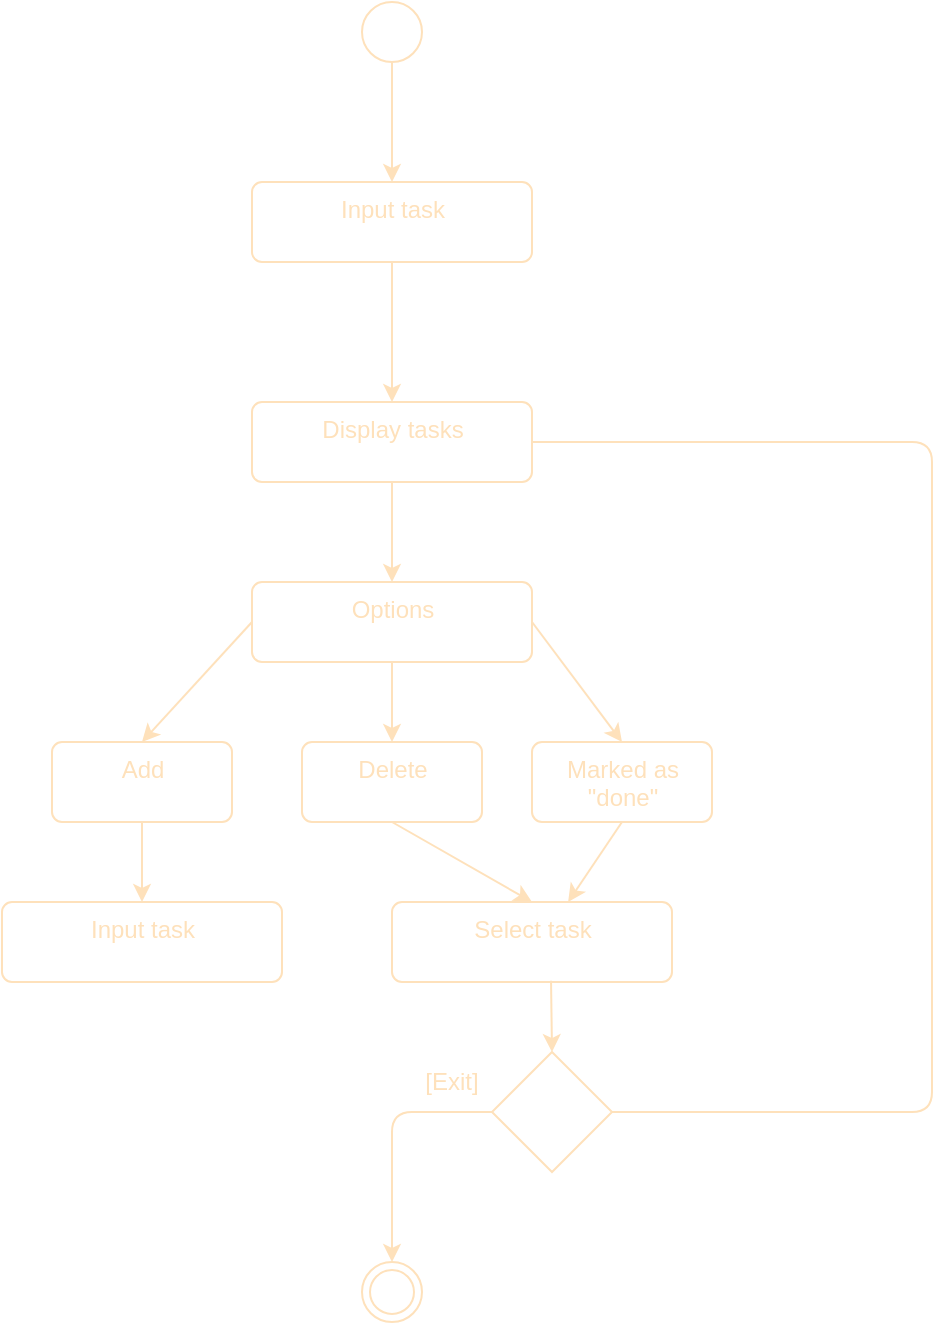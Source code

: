 <mxfile>
    <diagram id="C76TYX4yPWAXpQmmnKHC" name="Page-1">
        <mxGraphModel dx="1067" dy="1717" grid="1" gridSize="10" guides="1" tooltips="1" connect="1" arrows="1" fold="1" page="1" pageScale="1" pageWidth="1654" pageHeight="1169" background="none" math="0" shadow="0">
            <root>
                <mxCell id="0"/>
                <mxCell id="1" parent="0"/>
                <mxCell id="5" style="edgeStyle=none;html=1;entryX=0.5;entryY=0;entryDx=0;entryDy=0;fillColor=none;strokeColor=#fee1bb;fontColor=#fee1bb;" parent="1" source="2" target="4" edge="1">
                    <mxGeometry relative="1" as="geometry"/>
                </mxCell>
                <mxCell id="2" value="" style="ellipse;fillColor=none;strokeColor=#fee1bb;" parent="1" vertex="1">
                    <mxGeometry x="345" y="30" width="30" height="30" as="geometry"/>
                </mxCell>
                <mxCell id="7" style="edgeStyle=none;html=1;entryX=0.5;entryY=0;entryDx=0;entryDy=0;fillColor=none;strokeColor=#fee1bb;fontColor=#fee1bb;" parent="1" source="4" edge="1">
                    <mxGeometry relative="1" as="geometry">
                        <mxPoint x="360" y="230" as="targetPoint"/>
                    </mxGeometry>
                </mxCell>
                <mxCell id="4" value="Input task&lt;br&gt;" style="html=1;align=center;verticalAlign=top;rounded=1;absoluteArcSize=1;arcSize=10;dashed=0;fillColor=none;strokeColor=#fee1bb;fontColor=#fee1bb;" parent="1" vertex="1">
                    <mxGeometry x="290" y="120" width="140" height="40" as="geometry"/>
                </mxCell>
                <mxCell id="29" style="edgeStyle=none;html=1;entryX=0.5;entryY=0;entryDx=0;entryDy=0;fillColor=none;strokeColor=#fee1bb;fontColor=#fee1bb;" parent="1" source="8" target="27" edge="1">
                    <mxGeometry relative="1" as="geometry"/>
                </mxCell>
                <mxCell id="8" value="&lt;font color=&quot;#fee1bb&quot;&gt;Add&lt;/font&gt;" style="html=1;align=center;verticalAlign=top;rounded=1;absoluteArcSize=1;arcSize=10;dashed=0;fillColor=none;strokeColor=#fee1bb;" parent="1" vertex="1">
                    <mxGeometry x="190" y="400" width="90" height="40" as="geometry"/>
                </mxCell>
                <mxCell id="32" style="edgeStyle=none;html=1;exitX=0.5;exitY=1;exitDx=0;exitDy=0;entryX=0.5;entryY=0;entryDx=0;entryDy=0;fillColor=none;strokeColor=#fee1bb;fontColor=#fee1bb;" parent="1" source="9" target="30" edge="1">
                    <mxGeometry relative="1" as="geometry"/>
                </mxCell>
                <mxCell id="9" value="Delete" style="html=1;align=center;verticalAlign=top;rounded=1;absoluteArcSize=1;arcSize=10;dashed=0;fillColor=none;strokeColor=#fee1bb;fontColor=#fee1bb;" parent="1" vertex="1">
                    <mxGeometry x="315" y="400" width="90" height="40" as="geometry"/>
                </mxCell>
                <mxCell id="33" style="edgeStyle=none;html=1;exitX=0.5;exitY=1;exitDx=0;exitDy=0;entryX=0.629;entryY=0;entryDx=0;entryDy=0;entryPerimeter=0;fillColor=none;strokeColor=#fee1bb;fontColor=#fee1bb;" parent="1" source="14" target="30" edge="1">
                    <mxGeometry relative="1" as="geometry"/>
                </mxCell>
                <mxCell id="14" value="Marked as &lt;br&gt;&quot;done&quot;" style="html=1;align=center;verticalAlign=top;rounded=1;absoluteArcSize=1;arcSize=10;dashed=0;fillColor=none;strokeColor=#fee1bb;fontColor=#fee1bb;" parent="1" vertex="1">
                    <mxGeometry x="430" y="400" width="90" height="40" as="geometry"/>
                </mxCell>
                <mxCell id="21" style="edgeStyle=none;html=1;entryX=0.5;entryY=0;entryDx=0;entryDy=0;fillColor=none;strokeColor=#fee1bb;fontColor=#fee1bb;" parent="1" source="19" target="20" edge="1">
                    <mxGeometry relative="1" as="geometry"/>
                </mxCell>
                <mxCell id="19" value="Display tasks" style="html=1;align=center;verticalAlign=top;rounded=1;absoluteArcSize=1;arcSize=10;dashed=0;fillColor=none;strokeColor=#fee1bb;fontColor=#fee1bb;" parent="1" vertex="1">
                    <mxGeometry x="290" y="230" width="140" height="40" as="geometry"/>
                </mxCell>
                <mxCell id="22" style="edgeStyle=none;html=1;entryX=0.5;entryY=0;entryDx=0;entryDy=0;fillColor=none;strokeColor=#fee1bb;fontColor=#fee1bb;" parent="1" source="20" target="9" edge="1">
                    <mxGeometry relative="1" as="geometry"/>
                </mxCell>
                <mxCell id="23" style="edgeStyle=none;html=1;exitX=0;exitY=0.5;exitDx=0;exitDy=0;entryX=0.5;entryY=0;entryDx=0;entryDy=0;fillColor=none;strokeColor=#fee1bb;fontColor=#fee1bb;" parent="1" source="20" target="8" edge="1">
                    <mxGeometry relative="1" as="geometry"/>
                </mxCell>
                <mxCell id="24" style="edgeStyle=none;html=1;exitX=1;exitY=0.5;exitDx=0;exitDy=0;entryX=0.5;entryY=0;entryDx=0;entryDy=0;fillColor=none;strokeColor=#fee1bb;fontColor=#fee1bb;" parent="1" source="20" target="14" edge="1">
                    <mxGeometry relative="1" as="geometry"/>
                </mxCell>
                <mxCell id="20" value="Options" style="html=1;align=center;verticalAlign=top;rounded=1;absoluteArcSize=1;arcSize=10;dashed=0;fillColor=none;strokeColor=#fee1bb;fontColor=#fee1bb;" parent="1" vertex="1">
                    <mxGeometry x="290" y="320" width="140" height="40" as="geometry"/>
                </mxCell>
                <mxCell id="27" value="&lt;font color=&quot;#fee1bb&quot;&gt;Input task&lt;/font&gt;" style="html=1;align=center;verticalAlign=top;rounded=1;absoluteArcSize=1;arcSize=10;dashed=0;fillColor=none;strokeColor=#fee1bb;" parent="1" vertex="1">
                    <mxGeometry x="165" y="480" width="140" height="40" as="geometry"/>
                </mxCell>
                <mxCell id="39" style="edgeStyle=none;html=1;entryX=0.5;entryY=0;entryDx=0;entryDy=0;exitX=0.568;exitY=0.983;exitDx=0;exitDy=0;exitPerimeter=0;fillColor=none;strokeColor=#fee1bb;fontColor=#fee1bb;" parent="1" source="30" target="36" edge="1">
                    <mxGeometry relative="1" as="geometry"/>
                </mxCell>
                <mxCell id="30" value="Select task" style="html=1;align=center;verticalAlign=top;rounded=1;absoluteArcSize=1;arcSize=10;dashed=0;fillColor=none;strokeColor=#fee1bb;fontColor=#fee1bb;" parent="1" vertex="1">
                    <mxGeometry x="360" y="480" width="140" height="40" as="geometry"/>
                </mxCell>
                <mxCell id="43" style="edgeStyle=none;html=1;exitX=0;exitY=0.5;exitDx=0;exitDy=0;entryX=0.5;entryY=0;entryDx=0;entryDy=0;fillColor=none;strokeColor=#fee1bb;fontColor=#fee1bb;" parent="1" source="36" target="42" edge="1">
                    <mxGeometry relative="1" as="geometry">
                        <Array as="points">
                            <mxPoint x="360" y="585"/>
                        </Array>
                    </mxGeometry>
                </mxCell>
                <mxCell id="72" style="edgeStyle=none;html=1;entryX=1;entryY=0.5;entryDx=0;entryDy=0;endArrow=none;endFill=0;fillColor=none;strokeColor=#fee1bb;fontColor=#fee1bb;" parent="1" source="36" target="19" edge="1">
                    <mxGeometry relative="1" as="geometry">
                        <Array as="points">
                            <mxPoint x="630" y="585"/>
                            <mxPoint x="630" y="250"/>
                        </Array>
                    </mxGeometry>
                </mxCell>
                <mxCell id="36" value="" style="rhombus;fillColor=none;strokeColor=#fee1bb;fontColor=#fee1bb;" parent="1" vertex="1">
                    <mxGeometry x="410" y="555" width="60" height="60" as="geometry"/>
                </mxCell>
                <mxCell id="42" value="" style="ellipse;html=1;shape=endState;fillColor=none;strokeColor=#fee1bb;fontColor=#fee1bb;" parent="1" vertex="1">
                    <mxGeometry x="345" y="660" width="30" height="30" as="geometry"/>
                </mxCell>
                <mxCell id="73" value="&lt;font color=&quot;#fee1bb&quot;&gt;[Exit]&lt;/font&gt;" style="text;html=1;strokeColor=none;fillColor=none;align=center;verticalAlign=middle;whiteSpace=wrap;rounded=0;" vertex="1" parent="1">
                    <mxGeometry x="360" y="555" width="60" height="30" as="geometry"/>
                </mxCell>
            </root>
        </mxGraphModel>
    </diagram>
</mxfile>